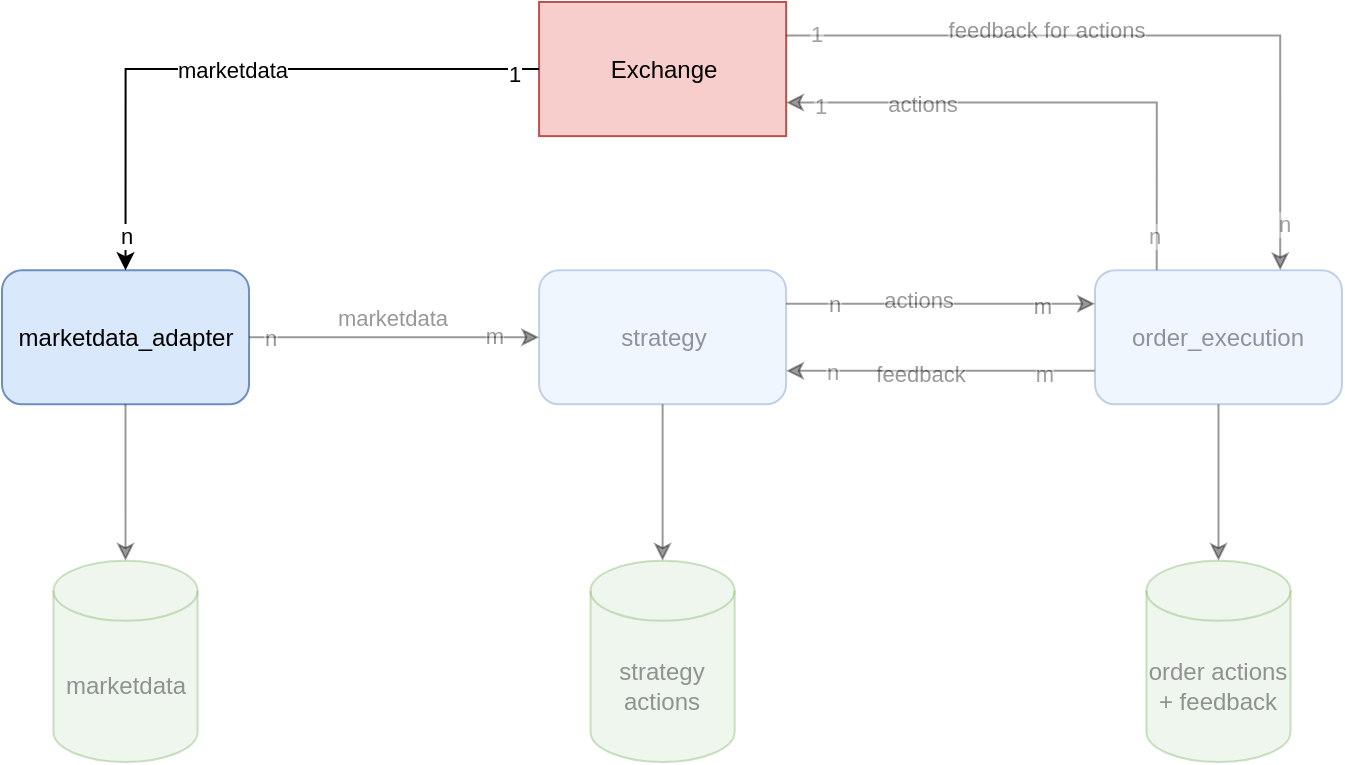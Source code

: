 <mxfile version="26.2.12">
  <diagram name="Page-1" id="oTEAUJqMq0LoYjAcoSTm">
    <mxGraphModel dx="2382" dy="1373" grid="1" gridSize="10" guides="1" tooltips="1" connect="1" arrows="1" fold="1" page="1" pageScale="1" pageWidth="850" pageHeight="1100" background="none" math="0" shadow="0">
      <root>
        <mxCell id="0" />
        <mxCell id="1" parent="0" />
        <mxCell id="x1PVfPSBhp6ivKvTVOWP-2" value="marketdata_adapter" style="rounded=1;whiteSpace=wrap;html=1;fillColor=#dae8fc;strokeColor=#6c8ebf;" parent="1" vertex="1">
          <mxGeometry x="50" y="344.12" width="123.526" height="67.059" as="geometry" />
        </mxCell>
        <mxCell id="x1PVfPSBhp6ivKvTVOWP-5" style="edgeStyle=orthogonalEdgeStyle;rounded=0;orthogonalLoop=1;jettySize=auto;html=1;exitX=1;exitY=0.5;exitDx=0;exitDy=0;entryX=0;entryY=0.5;entryDx=0;entryDy=0;fillOpacity=40;strokeOpacity=40;textOpacity=40;" parent="1" source="x1PVfPSBhp6ivKvTVOWP-2" target="x1PVfPSBhp6ivKvTVOWP-4" edge="1">
          <mxGeometry relative="1" as="geometry" />
        </mxCell>
        <mxCell id="x1PVfPSBhp6ivKvTVOWP-6" value="marketdata" style="edgeLabel;html=1;align=center;verticalAlign=middle;resizable=0;points=[];fillOpacity=40;strokeOpacity=40;textOpacity=40;" parent="x1PVfPSBhp6ivKvTVOWP-5" vertex="1" connectable="0">
          <mxGeometry x="-0.231" y="-1" relative="1" as="geometry">
            <mxPoint x="15" y="-11" as="offset" />
          </mxGeometry>
        </mxCell>
        <mxCell id="x1PVfPSBhp6ivKvTVOWP-19" value="n" style="edgeLabel;html=1;align=center;verticalAlign=middle;resizable=0;points=[];fillOpacity=40;strokeOpacity=40;textOpacity=40;" parent="x1PVfPSBhp6ivKvTVOWP-5" vertex="1" connectable="0">
          <mxGeometry x="-0.856" relative="1" as="geometry">
            <mxPoint as="offset" />
          </mxGeometry>
        </mxCell>
        <mxCell id="x1PVfPSBhp6ivKvTVOWP-20" value="m" style="edgeLabel;html=1;align=center;verticalAlign=middle;resizable=0;points=[];fillOpacity=40;strokeOpacity=40;textOpacity=40;" parent="x1PVfPSBhp6ivKvTVOWP-5" vertex="1" connectable="0">
          <mxGeometry x="0.692" y="1" relative="1" as="geometry">
            <mxPoint as="offset" />
          </mxGeometry>
        </mxCell>
        <mxCell id="x1PVfPSBhp6ivKvTVOWP-27" style="edgeStyle=orthogonalEdgeStyle;rounded=0;orthogonalLoop=1;jettySize=auto;html=1;exitX=0.5;exitY=1;exitDx=0;exitDy=0;entryX=0.5;entryY=0;entryDx=0;entryDy=0;entryPerimeter=0;fillOpacity=40;strokeOpacity=40;textOpacity=40;" parent="1" source="x1PVfPSBhp6ivKvTVOWP-2" target="x1PVfPSBhp6ivKvTVOWP-26" edge="1">
          <mxGeometry relative="1" as="geometry" />
        </mxCell>
        <mxCell id="x1PVfPSBhp6ivKvTVOWP-1" value="Exchange" style="rounded=0;whiteSpace=wrap;html=1;fillColor=#f8cecc;strokeColor=#b85450;" parent="1" vertex="1">
          <mxGeometry x="318.54" y="210" width="123.526" height="67.059" as="geometry" />
        </mxCell>
        <mxCell id="x1PVfPSBhp6ivKvTVOWP-3" value="marketdata" style="endArrow=classic;html=1;rounded=0;entryX=0.5;entryY=0;entryDx=0;entryDy=0;exitX=0;exitY=0.5;exitDx=0;exitDy=0;edgeStyle=orthogonalEdgeStyle;" parent="1" source="x1PVfPSBhp6ivKvTVOWP-1" target="x1PVfPSBhp6ivKvTVOWP-2" edge="1">
          <mxGeometry width="50" height="50" relative="1" as="geometry">
            <mxPoint x="400.891" y="757.647" as="sourcePoint" />
            <mxPoint x="452.36" y="701.765" as="targetPoint" />
          </mxGeometry>
        </mxCell>
        <mxCell id="x1PVfPSBhp6ivKvTVOWP-17" value="1" style="edgeLabel;html=1;align=center;verticalAlign=middle;resizable=0;points=[];" parent="x1PVfPSBhp6ivKvTVOWP-3" vertex="1" connectable="0">
          <mxGeometry x="-0.919" y="2" relative="1" as="geometry">
            <mxPoint as="offset" />
          </mxGeometry>
        </mxCell>
        <mxCell id="x1PVfPSBhp6ivKvTVOWP-18" value="n" style="edgeLabel;html=1;align=center;verticalAlign=middle;resizable=0;points=[];" parent="x1PVfPSBhp6ivKvTVOWP-3" vertex="1" connectable="0">
          <mxGeometry x="0.884" relative="1" as="geometry">
            <mxPoint as="offset" />
          </mxGeometry>
        </mxCell>
        <mxCell id="x1PVfPSBhp6ivKvTVOWP-4" value="strategy" style="rounded=1;whiteSpace=wrap;html=1;fillColor=#dae8fc;strokeColor=#6c8ebf;fillOpacity=40;strokeOpacity=40;textOpacity=40;" parent="1" vertex="1">
          <mxGeometry x="318.54" y="344.118" width="123.526" height="67.059" as="geometry" />
        </mxCell>
        <mxCell id="x1PVfPSBhp6ivKvTVOWP-10" style="edgeStyle=orthogonalEdgeStyle;rounded=0;orthogonalLoop=1;jettySize=auto;html=1;exitX=0.25;exitY=0;exitDx=0;exitDy=0;entryX=1;entryY=0.75;entryDx=0;entryDy=0;startArrow=none;startFill=0;fillOpacity=40;strokeOpacity=40;textOpacity=40;" parent="1" source="x1PVfPSBhp6ivKvTVOWP-9" target="x1PVfPSBhp6ivKvTVOWP-1" edge="1">
          <mxGeometry relative="1" as="geometry" />
        </mxCell>
        <mxCell id="x1PVfPSBhp6ivKvTVOWP-11" value="actions" style="edgeLabel;html=1;align=center;verticalAlign=middle;resizable=0;points=[];fillOpacity=40;strokeOpacity=40;textOpacity=40;" parent="x1PVfPSBhp6ivKvTVOWP-10" vertex="1" connectable="0">
          <mxGeometry x="0.495" relative="1" as="geometry">
            <mxPoint as="offset" />
          </mxGeometry>
        </mxCell>
        <mxCell id="x1PVfPSBhp6ivKvTVOWP-35" value="1" style="edgeLabel;html=1;align=center;verticalAlign=middle;resizable=0;points=[];fontColor=#1A1A1A;fillOpacity=40;strokeOpacity=40;textOpacity=40;" parent="x1PVfPSBhp6ivKvTVOWP-10" vertex="1" connectable="0">
          <mxGeometry x="0.874" y="1" relative="1" as="geometry">
            <mxPoint as="offset" />
          </mxGeometry>
        </mxCell>
        <mxCell id="x1PVfPSBhp6ivKvTVOWP-36" value="n" style="edgeLabel;html=1;align=center;verticalAlign=middle;resizable=0;points=[];fontColor=#1A1A1A;fillOpacity=40;strokeOpacity=40;textOpacity=40;" parent="x1PVfPSBhp6ivKvTVOWP-10" vertex="1" connectable="0">
          <mxGeometry x="-0.873" y="2" relative="1" as="geometry">
            <mxPoint as="offset" />
          </mxGeometry>
        </mxCell>
        <mxCell id="x1PVfPSBhp6ivKvTVOWP-24" style="edgeStyle=orthogonalEdgeStyle;rounded=0;orthogonalLoop=1;jettySize=auto;html=1;exitX=0;exitY=0.75;exitDx=0;exitDy=0;entryX=1;entryY=0.75;entryDx=0;entryDy=0;fillOpacity=40;strokeOpacity=40;textOpacity=40;" parent="1" source="x1PVfPSBhp6ivKvTVOWP-9" target="x1PVfPSBhp6ivKvTVOWP-4" edge="1">
          <mxGeometry relative="1" as="geometry" />
        </mxCell>
        <mxCell id="x1PVfPSBhp6ivKvTVOWP-25" value="feedback" style="edgeLabel;html=1;align=center;verticalAlign=middle;resizable=0;points=[];fillOpacity=40;strokeOpacity=40;textOpacity=40;" parent="x1PVfPSBhp6ivKvTVOWP-24" vertex="1" connectable="0">
          <mxGeometry x="0.133" y="1" relative="1" as="geometry">
            <mxPoint as="offset" />
          </mxGeometry>
        </mxCell>
        <mxCell id="x1PVfPSBhp6ivKvTVOWP-39" value="m" style="edgeLabel;html=1;align=center;verticalAlign=middle;resizable=0;points=[];fontColor=#1A1A1A;fillOpacity=40;strokeOpacity=40;textOpacity=40;" parent="x1PVfPSBhp6ivKvTVOWP-24" vertex="1" connectable="0">
          <mxGeometry x="-0.67" y="1" relative="1" as="geometry">
            <mxPoint as="offset" />
          </mxGeometry>
        </mxCell>
        <mxCell id="x1PVfPSBhp6ivKvTVOWP-40" value="n" style="edgeLabel;html=1;align=center;verticalAlign=middle;resizable=0;points=[];fontColor=#1A1A1A;fillOpacity=40;strokeOpacity=40;textOpacity=40;" parent="x1PVfPSBhp6ivKvTVOWP-24" vertex="1" connectable="0">
          <mxGeometry x="0.703" relative="1" as="geometry">
            <mxPoint as="offset" />
          </mxGeometry>
        </mxCell>
        <mxCell id="x1PVfPSBhp6ivKvTVOWP-9" value="order_execution" style="rounded=1;whiteSpace=wrap;html=1;fillColor=#dae8fc;strokeColor=#6c8ebf;fillOpacity=40;strokeOpacity=40;textOpacity=40;" parent="1" vertex="1">
          <mxGeometry x="596.474" y="344.118" width="123.526" height="67.059" as="geometry" />
        </mxCell>
        <mxCell id="x1PVfPSBhp6ivKvTVOWP-12" style="edgeStyle=orthogonalEdgeStyle;rounded=0;orthogonalLoop=1;jettySize=auto;html=1;exitX=1;exitY=0.25;exitDx=0;exitDy=0;entryX=0.75;entryY=0;entryDx=0;entryDy=0;fillOpacity=40;strokeOpacity=40;textOpacity=40;" parent="1" source="x1PVfPSBhp6ivKvTVOWP-1" target="x1PVfPSBhp6ivKvTVOWP-9" edge="1">
          <mxGeometry relative="1" as="geometry" />
        </mxCell>
        <mxCell id="x1PVfPSBhp6ivKvTVOWP-13" value="feedback for actions" style="edgeLabel;html=1;align=center;verticalAlign=middle;resizable=0;points=[];fillOpacity=40;strokeOpacity=40;textOpacity=40;" parent="x1PVfPSBhp6ivKvTVOWP-12" vertex="1" connectable="0">
          <mxGeometry x="-0.287" y="3" relative="1" as="geometry">
            <mxPoint as="offset" />
          </mxGeometry>
        </mxCell>
        <mxCell id="x1PVfPSBhp6ivKvTVOWP-37" value="1" style="edgeLabel;html=1;align=center;verticalAlign=middle;resizable=0;points=[];fontColor=#1A1A1A;fillOpacity=40;strokeOpacity=40;textOpacity=40;" parent="x1PVfPSBhp6ivKvTVOWP-12" vertex="1" connectable="0">
          <mxGeometry x="-0.918" y="1" relative="1" as="geometry">
            <mxPoint as="offset" />
          </mxGeometry>
        </mxCell>
        <mxCell id="x1PVfPSBhp6ivKvTVOWP-38" value="n" style="edgeLabel;html=1;align=center;verticalAlign=middle;resizable=0;points=[];fontColor=#1A1A1A;fillOpacity=40;strokeOpacity=40;textOpacity=40;" parent="x1PVfPSBhp6ivKvTVOWP-12" vertex="1" connectable="0">
          <mxGeometry x="0.868" y="2" relative="1" as="geometry">
            <mxPoint as="offset" />
          </mxGeometry>
        </mxCell>
        <mxCell id="x1PVfPSBhp6ivKvTVOWP-14" style="edgeStyle=orthogonalEdgeStyle;rounded=0;orthogonalLoop=1;jettySize=auto;html=1;exitX=1;exitY=0.25;exitDx=0;exitDy=0;entryX=0;entryY=0.25;entryDx=0;entryDy=0;startArrow=none;startFill=0;fillOpacity=40;strokeOpacity=40;textOpacity=40;" parent="1" source="x1PVfPSBhp6ivKvTVOWP-4" target="x1PVfPSBhp6ivKvTVOWP-9" edge="1">
          <mxGeometry relative="1" as="geometry" />
        </mxCell>
        <mxCell id="x1PVfPSBhp6ivKvTVOWP-21" value="n" style="edgeLabel;html=1;align=center;verticalAlign=middle;resizable=0;points=[];fillOpacity=40;strokeOpacity=40;textOpacity=40;" parent="x1PVfPSBhp6ivKvTVOWP-14" vertex="1" connectable="0">
          <mxGeometry x="-0.695" y="-3" relative="1" as="geometry">
            <mxPoint y="-3" as="offset" />
          </mxGeometry>
        </mxCell>
        <mxCell id="x1PVfPSBhp6ivKvTVOWP-22" value="m" style="edgeLabel;html=1;align=center;verticalAlign=middle;resizable=0;points=[];fillOpacity=40;strokeOpacity=40;textOpacity=40;" parent="x1PVfPSBhp6ivKvTVOWP-14" vertex="1" connectable="0">
          <mxGeometry x="0.714" y="-1" relative="1" as="geometry">
            <mxPoint x="-5" as="offset" />
          </mxGeometry>
        </mxCell>
        <mxCell id="x1PVfPSBhp6ivKvTVOWP-23" value="actions" style="edgeLabel;html=1;align=center;verticalAlign=middle;resizable=0;points=[];fillOpacity=40;strokeOpacity=40;textOpacity=40;" parent="x1PVfPSBhp6ivKvTVOWP-14" vertex="1" connectable="0">
          <mxGeometry x="-0.147" y="2" relative="1" as="geometry">
            <mxPoint as="offset" />
          </mxGeometry>
        </mxCell>
        <mxCell id="x1PVfPSBhp6ivKvTVOWP-26" value="marketdata" style="shape=cylinder3;whiteSpace=wrap;html=1;boundedLbl=1;backgroundOutline=1;size=15;fillColor=#d5e8d4;strokeColor=#82b366;fillOpacity=40;strokeOpacity=40;textOpacity=40;" parent="1" vertex="1">
          <mxGeometry x="75.73" y="489.412" width="72.057" height="100.588" as="geometry" />
        </mxCell>
        <mxCell id="x1PVfPSBhp6ivKvTVOWP-28" value="strategy actions" style="shape=cylinder3;whiteSpace=wrap;html=1;boundedLbl=1;backgroundOutline=1;size=15;fillColor=#d5e8d4;strokeColor=#82b366;fillOpacity=40;strokeOpacity=40;textOpacity=40;" parent="1" vertex="1">
          <mxGeometry x="344.275" y="489.412" width="72.057" height="100.588" as="geometry" />
        </mxCell>
        <mxCell id="x1PVfPSBhp6ivKvTVOWP-29" style="edgeStyle=orthogonalEdgeStyle;rounded=0;orthogonalLoop=1;jettySize=auto;html=1;exitX=0.5;exitY=1;exitDx=0;exitDy=0;entryX=0.5;entryY=0;entryDx=0;entryDy=0;entryPerimeter=0;fillOpacity=40;strokeOpacity=40;textOpacity=40;" parent="1" source="x1PVfPSBhp6ivKvTVOWP-4" target="x1PVfPSBhp6ivKvTVOWP-28" edge="1">
          <mxGeometry relative="1" as="geometry" />
        </mxCell>
        <mxCell id="x1PVfPSBhp6ivKvTVOWP-30" value="order actions + feedback" style="shape=cylinder3;whiteSpace=wrap;html=1;boundedLbl=1;backgroundOutline=1;size=15;fillColor=#d5e8d4;strokeColor=#82b366;fillOpacity=40;strokeOpacity=40;textOpacity=40;" parent="1" vertex="1">
          <mxGeometry x="622.209" y="489.412" width="72.057" height="100.588" as="geometry" />
        </mxCell>
        <mxCell id="x1PVfPSBhp6ivKvTVOWP-31" style="edgeStyle=orthogonalEdgeStyle;rounded=0;orthogonalLoop=1;jettySize=auto;html=1;exitX=0.5;exitY=1;exitDx=0;exitDy=0;entryX=0.5;entryY=0;entryDx=0;entryDy=0;entryPerimeter=0;fillOpacity=40;strokeOpacity=40;textOpacity=40;" parent="1" source="x1PVfPSBhp6ivKvTVOWP-9" target="x1PVfPSBhp6ivKvTVOWP-30" edge="1">
          <mxGeometry relative="1" as="geometry" />
        </mxCell>
      </root>
    </mxGraphModel>
  </diagram>
</mxfile>
